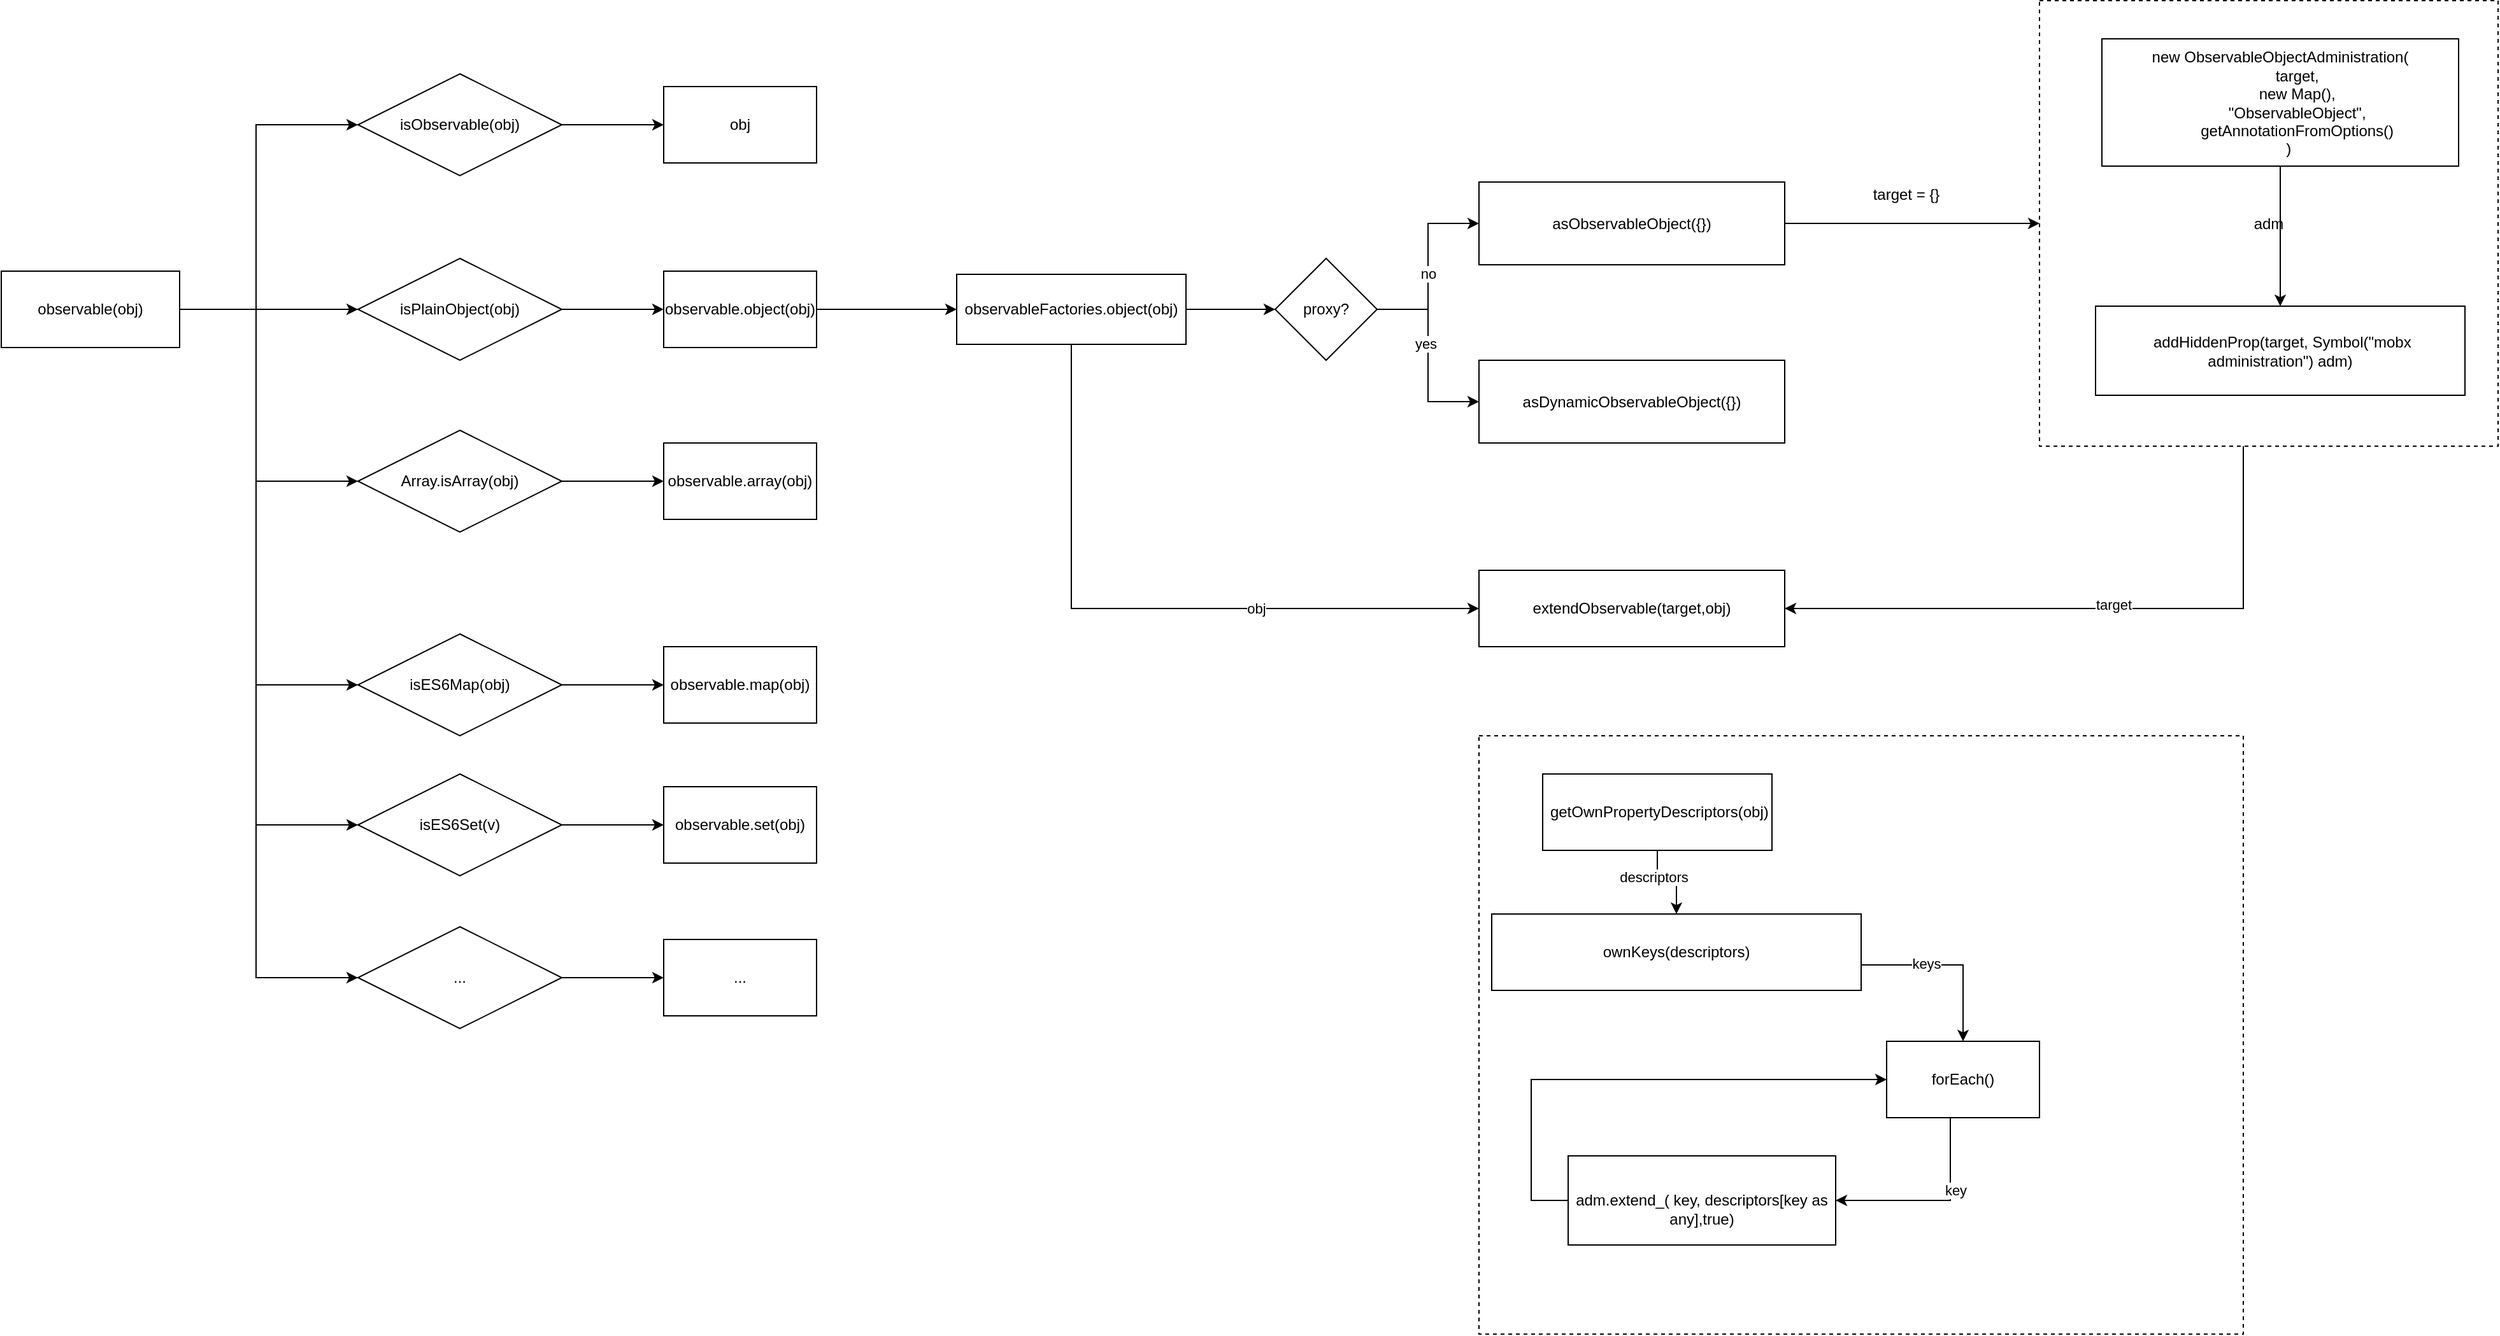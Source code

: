<mxfile version="15.8.7" type="github">
  <diagram id="1rwKnvjPB4YOxfAVrULy" name="Page-1">
    <mxGraphModel dx="813" dy="422" grid="1" gridSize="10" guides="1" tooltips="1" connect="1" arrows="1" fold="1" page="1" pageScale="1" pageWidth="827" pageHeight="1169" math="0" shadow="0">
      <root>
        <mxCell id="0" />
        <mxCell id="1" parent="0" />
        <mxCell id="iyL1IgxYZFnyVnzWHvHI-45" value="" style="rounded=0;whiteSpace=wrap;html=1;shadow=0;glass=0;dashed=1;sketch=0;" parent="1" vertex="1">
          <mxGeometry x="1200" y="600" width="600" height="470" as="geometry" />
        </mxCell>
        <mxCell id="iyL1IgxYZFnyVnzWHvHI-5" value="" style="edgeStyle=orthogonalEdgeStyle;rounded=0;orthogonalLoop=1;jettySize=auto;html=1;" parent="1" source="iyL1IgxYZFnyVnzWHvHI-1" target="iyL1IgxYZFnyVnzWHvHI-4" edge="1">
          <mxGeometry relative="1" as="geometry">
            <Array as="points">
              <mxPoint x="240" y="265" />
              <mxPoint x="240" y="400" />
            </Array>
          </mxGeometry>
        </mxCell>
        <mxCell id="iyL1IgxYZFnyVnzWHvHI-7" value="" style="edgeStyle=orthogonalEdgeStyle;rounded=0;orthogonalLoop=1;jettySize=auto;html=1;" parent="1" source="iyL1IgxYZFnyVnzWHvHI-1" target="iyL1IgxYZFnyVnzWHvHI-6" edge="1">
          <mxGeometry relative="1" as="geometry">
            <Array as="points">
              <mxPoint x="240" y="265" />
              <mxPoint x="240" y="560" />
            </Array>
          </mxGeometry>
        </mxCell>
        <mxCell id="iyL1IgxYZFnyVnzWHvHI-9" value="" style="edgeStyle=orthogonalEdgeStyle;rounded=0;orthogonalLoop=1;jettySize=auto;html=1;entryX=0;entryY=0.5;entryDx=0;entryDy=0;" parent="1" source="iyL1IgxYZFnyVnzWHvHI-1" target="iyL1IgxYZFnyVnzWHvHI-8" edge="1">
          <mxGeometry relative="1" as="geometry">
            <Array as="points">
              <mxPoint x="240" y="265" />
              <mxPoint x="240" y="120" />
            </Array>
          </mxGeometry>
        </mxCell>
        <mxCell id="iyL1IgxYZFnyVnzWHvHI-11" style="edgeStyle=orthogonalEdgeStyle;rounded=0;orthogonalLoop=1;jettySize=auto;html=1;entryX=0;entryY=0.5;entryDx=0;entryDy=0;" parent="1" source="iyL1IgxYZFnyVnzWHvHI-1" target="iyL1IgxYZFnyVnzWHvHI-10" edge="1">
          <mxGeometry relative="1" as="geometry" />
        </mxCell>
        <mxCell id="iyL1IgxYZFnyVnzWHvHI-13" style="edgeStyle=orthogonalEdgeStyle;rounded=0;orthogonalLoop=1;jettySize=auto;html=1;entryX=0;entryY=0.5;entryDx=0;entryDy=0;" parent="1" source="iyL1IgxYZFnyVnzWHvHI-1" target="iyL1IgxYZFnyVnzWHvHI-12" edge="1">
          <mxGeometry relative="1" as="geometry">
            <Array as="points">
              <mxPoint x="240" y="265" />
              <mxPoint x="240" y="670" />
            </Array>
          </mxGeometry>
        </mxCell>
        <mxCell id="iyL1IgxYZFnyVnzWHvHI-15" style="edgeStyle=orthogonalEdgeStyle;rounded=0;orthogonalLoop=1;jettySize=auto;html=1;entryX=0;entryY=0.5;entryDx=0;entryDy=0;" parent="1" source="iyL1IgxYZFnyVnzWHvHI-1" target="iyL1IgxYZFnyVnzWHvHI-14" edge="1">
          <mxGeometry relative="1" as="geometry">
            <Array as="points">
              <mxPoint x="240" y="265" />
              <mxPoint x="240" y="790" />
            </Array>
          </mxGeometry>
        </mxCell>
        <mxCell id="iyL1IgxYZFnyVnzWHvHI-1" value="observable(obj)" style="rounded=0;whiteSpace=wrap;html=1;" parent="1" vertex="1">
          <mxGeometry x="40" y="235" width="140" height="60" as="geometry" />
        </mxCell>
        <mxCell id="4OycBzqUep7YvJAykbHM-6" value="" style="edgeStyle=orthogonalEdgeStyle;rounded=0;orthogonalLoop=1;jettySize=auto;html=1;" edge="1" parent="1" source="iyL1IgxYZFnyVnzWHvHI-4" target="4OycBzqUep7YvJAykbHM-5">
          <mxGeometry relative="1" as="geometry" />
        </mxCell>
        <mxCell id="iyL1IgxYZFnyVnzWHvHI-4" value="Array.isArray(obj)" style="rhombus;whiteSpace=wrap;html=1;rounded=0;" parent="1" vertex="1">
          <mxGeometry x="320" y="360" width="160" height="80" as="geometry" />
        </mxCell>
        <mxCell id="4OycBzqUep7YvJAykbHM-8" value="" style="edgeStyle=orthogonalEdgeStyle;rounded=0;orthogonalLoop=1;jettySize=auto;html=1;" edge="1" parent="1" source="iyL1IgxYZFnyVnzWHvHI-6" target="4OycBzqUep7YvJAykbHM-7">
          <mxGeometry relative="1" as="geometry" />
        </mxCell>
        <mxCell id="iyL1IgxYZFnyVnzWHvHI-6" value="isES6Map(obj)" style="rhombus;whiteSpace=wrap;html=1;rounded=0;" parent="1" vertex="1">
          <mxGeometry x="320" y="520" width="160" height="80" as="geometry" />
        </mxCell>
        <mxCell id="4OycBzqUep7YvJAykbHM-2" value="" style="edgeStyle=orthogonalEdgeStyle;rounded=0;orthogonalLoop=1;jettySize=auto;html=1;" edge="1" parent="1" source="iyL1IgxYZFnyVnzWHvHI-8" target="4OycBzqUep7YvJAykbHM-1">
          <mxGeometry relative="1" as="geometry" />
        </mxCell>
        <mxCell id="iyL1IgxYZFnyVnzWHvHI-8" value="isObservable(obj)" style="rhombus;whiteSpace=wrap;html=1;rounded=0;" parent="1" vertex="1">
          <mxGeometry x="320" y="80" width="160" height="80" as="geometry" />
        </mxCell>
        <mxCell id="iyL1IgxYZFnyVnzWHvHI-17" value="" style="edgeStyle=orthogonalEdgeStyle;rounded=0;orthogonalLoop=1;jettySize=auto;html=1;" parent="1" source="iyL1IgxYZFnyVnzWHvHI-10" target="iyL1IgxYZFnyVnzWHvHI-16" edge="1">
          <mxGeometry relative="1" as="geometry" />
        </mxCell>
        <mxCell id="iyL1IgxYZFnyVnzWHvHI-10" value="isPlainObject(obj)" style="rhombus;whiteSpace=wrap;html=1;rounded=0;" parent="1" vertex="1">
          <mxGeometry x="320" y="225" width="160" height="80" as="geometry" />
        </mxCell>
        <mxCell id="4OycBzqUep7YvJAykbHM-10" value="" style="edgeStyle=orthogonalEdgeStyle;rounded=0;orthogonalLoop=1;jettySize=auto;html=1;" edge="1" parent="1" source="iyL1IgxYZFnyVnzWHvHI-12" target="4OycBzqUep7YvJAykbHM-9">
          <mxGeometry relative="1" as="geometry" />
        </mxCell>
        <mxCell id="iyL1IgxYZFnyVnzWHvHI-12" value="isES6Set(v)" style="rhombus;whiteSpace=wrap;html=1;rounded=0;" parent="1" vertex="1">
          <mxGeometry x="320" y="630" width="160" height="80" as="geometry" />
        </mxCell>
        <mxCell id="4OycBzqUep7YvJAykbHM-12" value="" style="edgeStyle=orthogonalEdgeStyle;rounded=0;orthogonalLoop=1;jettySize=auto;html=1;" edge="1" parent="1" source="iyL1IgxYZFnyVnzWHvHI-14" target="4OycBzqUep7YvJAykbHM-11">
          <mxGeometry relative="1" as="geometry" />
        </mxCell>
        <mxCell id="iyL1IgxYZFnyVnzWHvHI-14" value="..." style="rhombus;whiteSpace=wrap;html=1;rounded=0;" parent="1" vertex="1">
          <mxGeometry x="320" y="750" width="160" height="80" as="geometry" />
        </mxCell>
        <mxCell id="iyL1IgxYZFnyVnzWHvHI-19" value="" style="edgeStyle=orthogonalEdgeStyle;rounded=0;orthogonalLoop=1;jettySize=auto;html=1;" parent="1" source="iyL1IgxYZFnyVnzWHvHI-16" target="iyL1IgxYZFnyVnzWHvHI-18" edge="1">
          <mxGeometry relative="1" as="geometry" />
        </mxCell>
        <mxCell id="iyL1IgxYZFnyVnzWHvHI-16" value="observable.object(obj)" style="whiteSpace=wrap;html=1;rounded=0;" parent="1" vertex="1">
          <mxGeometry x="560" y="235" width="120" height="60" as="geometry" />
        </mxCell>
        <mxCell id="iyL1IgxYZFnyVnzWHvHI-23" value="" style="edgeStyle=orthogonalEdgeStyle;rounded=0;orthogonalLoop=1;jettySize=auto;html=1;" parent="1" source="iyL1IgxYZFnyVnzWHvHI-18" target="iyL1IgxYZFnyVnzWHvHI-22" edge="1">
          <mxGeometry relative="1" as="geometry" />
        </mxCell>
        <mxCell id="iyL1IgxYZFnyVnzWHvHI-34" style="edgeStyle=orthogonalEdgeStyle;rounded=0;orthogonalLoop=1;jettySize=auto;html=1;entryX=0;entryY=0.5;entryDx=0;entryDy=0;" parent="1" source="iyL1IgxYZFnyVnzWHvHI-18" target="iyL1IgxYZFnyVnzWHvHI-29" edge="1">
          <mxGeometry relative="1" as="geometry">
            <Array as="points">
              <mxPoint x="880" y="500" />
            </Array>
          </mxGeometry>
        </mxCell>
        <mxCell id="iyL1IgxYZFnyVnzWHvHI-35" value="obj" style="edgeLabel;html=1;align=center;verticalAlign=middle;resizable=0;points=[];" parent="iyL1IgxYZFnyVnzWHvHI-34" vertex="1" connectable="0">
          <mxGeometry x="0.333" relative="1" as="geometry">
            <mxPoint x="1" as="offset" />
          </mxGeometry>
        </mxCell>
        <mxCell id="iyL1IgxYZFnyVnzWHvHI-18" value="observableFactories.object(obj)" style="whiteSpace=wrap;html=1;rounded=0;" parent="1" vertex="1">
          <mxGeometry x="790" y="237.5" width="180" height="55" as="geometry" />
        </mxCell>
        <mxCell id="iyL1IgxYZFnyVnzWHvHI-25" value="" style="edgeStyle=orthogonalEdgeStyle;rounded=0;orthogonalLoop=1;jettySize=auto;html=1;" parent="1" source="iyL1IgxYZFnyVnzWHvHI-22" target="iyL1IgxYZFnyVnzWHvHI-24" edge="1">
          <mxGeometry relative="1" as="geometry" />
        </mxCell>
        <mxCell id="4OycBzqUep7YvJAykbHM-13" value="no" style="edgeLabel;html=1;align=center;verticalAlign=middle;resizable=0;points=[];" vertex="1" connectable="0" parent="iyL1IgxYZFnyVnzWHvHI-25">
          <mxGeometry x="-0.2" y="-3" relative="1" as="geometry">
            <mxPoint x="-3" y="-9" as="offset" />
          </mxGeometry>
        </mxCell>
        <mxCell id="iyL1IgxYZFnyVnzWHvHI-27" value="" style="edgeStyle=orthogonalEdgeStyle;rounded=0;orthogonalLoop=1;jettySize=auto;html=1;" parent="1" source="iyL1IgxYZFnyVnzWHvHI-22" target="iyL1IgxYZFnyVnzWHvHI-26" edge="1">
          <mxGeometry relative="1" as="geometry" />
        </mxCell>
        <mxCell id="4OycBzqUep7YvJAykbHM-14" value="yes" style="edgeLabel;html=1;align=center;verticalAlign=middle;resizable=0;points=[];" vertex="1" connectable="0" parent="iyL1IgxYZFnyVnzWHvHI-27">
          <mxGeometry x="-0.2" y="-2" relative="1" as="geometry">
            <mxPoint y="6" as="offset" />
          </mxGeometry>
        </mxCell>
        <mxCell id="iyL1IgxYZFnyVnzWHvHI-22" value="proxy?" style="rhombus;whiteSpace=wrap;html=1;rounded=0;" parent="1" vertex="1">
          <mxGeometry x="1040" y="225" width="80" height="80" as="geometry" />
        </mxCell>
        <mxCell id="iyL1IgxYZFnyVnzWHvHI-31" style="edgeStyle=orthogonalEdgeStyle;rounded=0;orthogonalLoop=1;jettySize=auto;html=1;entryX=1;entryY=0.5;entryDx=0;entryDy=0;exitX=0.527;exitY=0.998;exitDx=0;exitDy=0;exitPerimeter=0;" parent="1" source="iyL1IgxYZFnyVnzWHvHI-38" target="iyL1IgxYZFnyVnzWHvHI-29" edge="1">
          <mxGeometry relative="1" as="geometry">
            <Array as="points">
              <mxPoint x="1800" y="500" />
            </Array>
          </mxGeometry>
        </mxCell>
        <mxCell id="iyL1IgxYZFnyVnzWHvHI-44" value="target" style="edgeLabel;html=1;align=center;verticalAlign=middle;resizable=0;points=[];" parent="iyL1IgxYZFnyVnzWHvHI-31" vertex="1" connectable="0">
          <mxGeometry x="0.004" y="-3" relative="1" as="geometry">
            <mxPoint as="offset" />
          </mxGeometry>
        </mxCell>
        <mxCell id="iyL1IgxYZFnyVnzWHvHI-39" style="edgeStyle=orthogonalEdgeStyle;rounded=0;orthogonalLoop=1;jettySize=auto;html=1;entryX=0;entryY=0.5;entryDx=0;entryDy=0;" parent="1" source="iyL1IgxYZFnyVnzWHvHI-24" target="iyL1IgxYZFnyVnzWHvHI-38" edge="1">
          <mxGeometry relative="1" as="geometry" />
        </mxCell>
        <mxCell id="iyL1IgxYZFnyVnzWHvHI-24" value="asObservableObject({})" style="whiteSpace=wrap;html=1;rounded=0;" parent="1" vertex="1">
          <mxGeometry x="1200" y="165" width="240" height="65" as="geometry" />
        </mxCell>
        <mxCell id="iyL1IgxYZFnyVnzWHvHI-26" value="asDynamicObservableObject({})" style="whiteSpace=wrap;html=1;rounded=0;" parent="1" vertex="1">
          <mxGeometry x="1200" y="305" width="240" height="65" as="geometry" />
        </mxCell>
        <mxCell id="iyL1IgxYZFnyVnzWHvHI-29" value="extendObservable(target,obj)" style="whiteSpace=wrap;html=1;rounded=0;" parent="1" vertex="1">
          <mxGeometry x="1200" y="470" width="240" height="60" as="geometry" />
        </mxCell>
        <mxCell id="iyL1IgxYZFnyVnzWHvHI-38" value="adm" style="rounded=0;whiteSpace=wrap;html=1;shadow=0;sketch=0;glass=0;dashed=1;" parent="1" vertex="1">
          <mxGeometry x="1640" y="22.5" width="360" height="350" as="geometry" />
        </mxCell>
        <mxCell id="iyL1IgxYZFnyVnzWHvHI-43" style="edgeStyle=orthogonalEdgeStyle;rounded=0;orthogonalLoop=1;jettySize=auto;html=1;" parent="1" source="iyL1IgxYZFnyVnzWHvHI-40" target="iyL1IgxYZFnyVnzWHvHI-42" edge="1">
          <mxGeometry relative="1" as="geometry" />
        </mxCell>
        <mxCell id="iyL1IgxYZFnyVnzWHvHI-40" value="&lt;div&gt;new ObservableObjectAdministration(&lt;/div&gt;&lt;div&gt;&amp;nbsp; &amp;nbsp; &amp;nbsp; &amp;nbsp; target,&lt;/div&gt;&lt;div&gt;&amp;nbsp; &amp;nbsp; &amp;nbsp; &amp;nbsp; new Map(),&lt;/div&gt;&lt;div&gt;&amp;nbsp; &amp;nbsp; &amp;nbsp; &amp;nbsp; &quot;ObservableObject&quot;,&lt;/div&gt;&lt;div&gt;&amp;nbsp; &amp;nbsp; &amp;nbsp; &amp;nbsp; getAnnotationFromOptions()&lt;/div&gt;&lt;div&gt;&amp;nbsp; &amp;nbsp; )&lt;/div&gt;" style="rounded=0;whiteSpace=wrap;html=1;" parent="1" vertex="1">
          <mxGeometry x="1689" y="52.5" width="280" height="100" as="geometry" />
        </mxCell>
        <mxCell id="iyL1IgxYZFnyVnzWHvHI-41" value="target = {}" style="text;html=1;align=center;verticalAlign=middle;resizable=0;points=[];autosize=1;strokeColor=none;fillColor=none;" parent="1" vertex="1">
          <mxGeometry x="1500" y="165" width="70" height="20" as="geometry" />
        </mxCell>
        <mxCell id="iyL1IgxYZFnyVnzWHvHI-42" value="&amp;nbsp;addHiddenProp(target, Symbol(&quot;mobx administration&quot;) adm)" style="rounded=0;whiteSpace=wrap;html=1;" parent="1" vertex="1">
          <mxGeometry x="1684" y="262.5" width="290" height="70" as="geometry" />
        </mxCell>
        <mxCell id="THPppPZf0FDBCK3k7ReB-1" style="edgeStyle=orthogonalEdgeStyle;rounded=0;orthogonalLoop=1;jettySize=auto;html=1;" parent="1" source="iyL1IgxYZFnyVnzWHvHI-46" target="iyL1IgxYZFnyVnzWHvHI-47" edge="1">
          <mxGeometry relative="1" as="geometry" />
        </mxCell>
        <mxCell id="THPppPZf0FDBCK3k7ReB-2" value="descriptors" style="edgeLabel;html=1;align=center;verticalAlign=middle;resizable=0;points=[];" parent="THPppPZf0FDBCK3k7ReB-1" vertex="1" connectable="0">
          <mxGeometry x="-0.375" y="-3" relative="1" as="geometry">
            <mxPoint as="offset" />
          </mxGeometry>
        </mxCell>
        <mxCell id="iyL1IgxYZFnyVnzWHvHI-46" value="&amp;nbsp;getOwnPropertyDescriptors(obj)" style="rounded=0;whiteSpace=wrap;html=1;shadow=0;glass=0;sketch=0;" parent="1" vertex="1">
          <mxGeometry x="1250" y="630" width="180" height="60" as="geometry" />
        </mxCell>
        <mxCell id="THPppPZf0FDBCK3k7ReB-3" style="edgeStyle=orthogonalEdgeStyle;rounded=0;orthogonalLoop=1;jettySize=auto;html=1;" parent="1" source="iyL1IgxYZFnyVnzWHvHI-47" target="iyL1IgxYZFnyVnzWHvHI-49" edge="1">
          <mxGeometry relative="1" as="geometry">
            <Array as="points">
              <mxPoint x="1450" y="780" />
              <mxPoint x="1450" y="780" />
            </Array>
          </mxGeometry>
        </mxCell>
        <mxCell id="THPppPZf0FDBCK3k7ReB-4" value="keys" style="edgeLabel;html=1;align=center;verticalAlign=middle;resizable=0;points=[];" parent="THPppPZf0FDBCK3k7ReB-3" vertex="1" connectable="0">
          <mxGeometry x="-0.271" y="1" relative="1" as="geometry">
            <mxPoint as="offset" />
          </mxGeometry>
        </mxCell>
        <mxCell id="iyL1IgxYZFnyVnzWHvHI-47" value="&lt;div&gt;ownKeys(descriptors)&lt;/div&gt;" style="rounded=0;whiteSpace=wrap;html=1;shadow=0;glass=0;sketch=0;" parent="1" vertex="1">
          <mxGeometry x="1210" y="740" width="290" height="60" as="geometry" />
        </mxCell>
        <mxCell id="THPppPZf0FDBCK3k7ReB-8" style="edgeStyle=orthogonalEdgeStyle;rounded=0;orthogonalLoop=1;jettySize=auto;html=1;entryX=0;entryY=0.5;entryDx=0;entryDy=0;" parent="1" source="iyL1IgxYZFnyVnzWHvHI-48" target="iyL1IgxYZFnyVnzWHvHI-49" edge="1">
          <mxGeometry relative="1" as="geometry">
            <Array as="points">
              <mxPoint x="1241" y="965" />
              <mxPoint x="1241" y="870" />
            </Array>
          </mxGeometry>
        </mxCell>
        <mxCell id="iyL1IgxYZFnyVnzWHvHI-48" value="&lt;div&gt;&lt;br&gt;&lt;/div&gt;&lt;div&gt;&lt;br&gt;&lt;/div&gt;&lt;div&gt;adm.extend_( key, descriptors[key as any],true)&lt;/div&gt;&lt;div&gt;&lt;br&gt;&lt;/div&gt;" style="rounded=0;whiteSpace=wrap;html=1;shadow=0;glass=0;sketch=0;" parent="1" vertex="1">
          <mxGeometry x="1270" y="930" width="210" height="70" as="geometry" />
        </mxCell>
        <mxCell id="THPppPZf0FDBCK3k7ReB-5" style="edgeStyle=orthogonalEdgeStyle;rounded=0;orthogonalLoop=1;jettySize=auto;html=1;" parent="1" source="iyL1IgxYZFnyVnzWHvHI-49" target="iyL1IgxYZFnyVnzWHvHI-48" edge="1">
          <mxGeometry relative="1" as="geometry">
            <Array as="points">
              <mxPoint x="1570" y="965" />
            </Array>
          </mxGeometry>
        </mxCell>
        <mxCell id="THPppPZf0FDBCK3k7ReB-9" value="key" style="edgeLabel;html=1;align=center;verticalAlign=middle;resizable=0;points=[];" parent="THPppPZf0FDBCK3k7ReB-5" vertex="1" connectable="0">
          <mxGeometry x="-0.267" y="4" relative="1" as="geometry">
            <mxPoint as="offset" />
          </mxGeometry>
        </mxCell>
        <mxCell id="iyL1IgxYZFnyVnzWHvHI-49" value="forEach()" style="rounded=0;whiteSpace=wrap;html=1;shadow=0;glass=0;sketch=0;" parent="1" vertex="1">
          <mxGeometry x="1520" y="840" width="120" height="60" as="geometry" />
        </mxCell>
        <mxCell id="4OycBzqUep7YvJAykbHM-1" value="obj" style="whiteSpace=wrap;html=1;rounded=0;" vertex="1" parent="1">
          <mxGeometry x="560" y="90" width="120" height="60" as="geometry" />
        </mxCell>
        <mxCell id="4OycBzqUep7YvJAykbHM-5" value="observable.array(obj)" style="whiteSpace=wrap;html=1;rounded=0;" vertex="1" parent="1">
          <mxGeometry x="560" y="370" width="120" height="60" as="geometry" />
        </mxCell>
        <mxCell id="4OycBzqUep7YvJAykbHM-7" value="observable.map(obj)" style="whiteSpace=wrap;html=1;rounded=0;" vertex="1" parent="1">
          <mxGeometry x="560" y="530" width="120" height="60" as="geometry" />
        </mxCell>
        <mxCell id="4OycBzqUep7YvJAykbHM-9" value="observable.set(obj)" style="whiteSpace=wrap;html=1;rounded=0;" vertex="1" parent="1">
          <mxGeometry x="560" y="640" width="120" height="60" as="geometry" />
        </mxCell>
        <mxCell id="4OycBzqUep7YvJAykbHM-11" value="..." style="whiteSpace=wrap;html=1;rounded=0;" vertex="1" parent="1">
          <mxGeometry x="560" y="760" width="120" height="60" as="geometry" />
        </mxCell>
      </root>
    </mxGraphModel>
  </diagram>
</mxfile>
